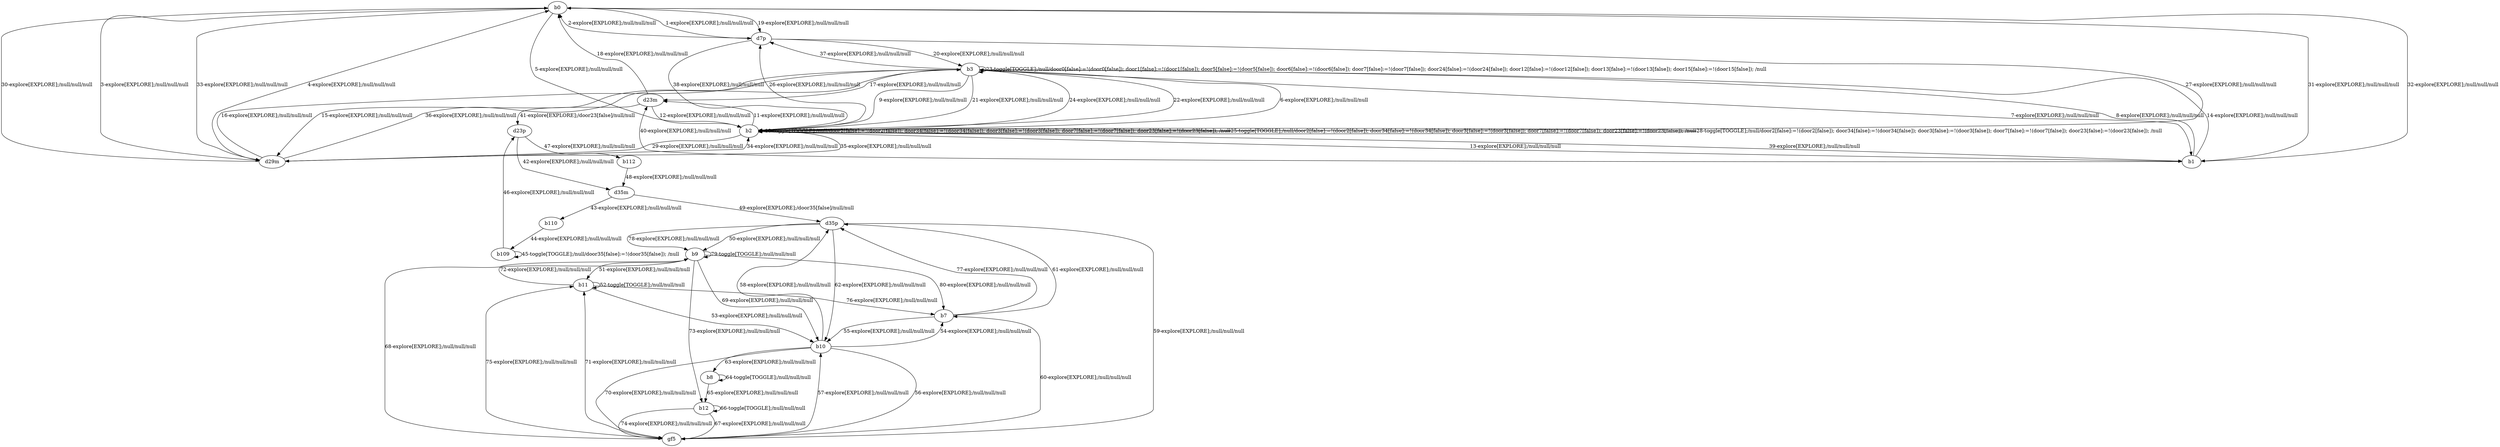 # Total number of goals covered by this test: 1
# b9 --> b7

digraph g {
"b0" -> "d7p" [label = "1-explore[EXPLORE];/null/null/null"];
"d7p" -> "b0" [label = "2-explore[EXPLORE];/null/null/null"];
"b0" -> "d29m" [label = "3-explore[EXPLORE];/null/null/null"];
"d29m" -> "b0" [label = "4-explore[EXPLORE];/null/null/null"];
"b0" -> "b2" [label = "5-explore[EXPLORE];/null/null/null"];
"b2" -> "b3" [label = "6-explore[EXPLORE];/null/null/null"];
"b3" -> "b1" [label = "7-explore[EXPLORE];/null/null/null"];
"b1" -> "b3" [label = "8-explore[EXPLORE];/null/null/null"];
"b3" -> "b2" [label = "9-explore[EXPLORE];/null/null/null"];
"b2" -> "b2" [label = "10-toggle[TOGGLE];/null/door2[false]:=!(door2[false]); door34[false]:=!(door34[false]); door3[false]:=!(door3[false]); door7[false]:=!(door7[false]); door23[false]:=!(door23[false]); /null"];
"b2" -> "d23m" [label = "11-explore[EXPLORE];/null/null/null"];
"d23m" -> "b2" [label = "12-explore[EXPLORE];/null/null/null"];
"b2" -> "b1" [label = "13-explore[EXPLORE];/null/null/null"];
"b1" -> "b3" [label = "14-explore[EXPLORE];/null/null/null"];
"b3" -> "d29m" [label = "15-explore[EXPLORE];/null/null/null"];
"d29m" -> "b3" [label = "16-explore[EXPLORE];/null/null/null"];
"b3" -> "d23m" [label = "17-explore[EXPLORE];/null/null/null"];
"d23m" -> "b0" [label = "18-explore[EXPLORE];/null/null/null"];
"b0" -> "d7p" [label = "19-explore[EXPLORE];/null/null/null"];
"d7p" -> "b3" [label = "20-explore[EXPLORE];/null/null/null"];
"b3" -> "b2" [label = "21-explore[EXPLORE];/null/null/null"];
"b2" -> "b3" [label = "22-explore[EXPLORE];/null/null/null"];
"b3" -> "b3" [label = "23-toggle[TOGGLE];/null/door0[false]:=!(door0[false]); door1[false]:=!(door1[false]); door5[false]:=!(door5[false]); door6[false]:=!(door6[false]); door7[false]:=!(door7[false]); door24[false]:=!(door24[false]); door12[false]:=!(door12[false]); door13[false]:=!(door13[false]); door15[false]:=!(door15[false]); /null"];
"b3" -> "b2" [label = "24-explore[EXPLORE];/null/null/null"];
"b2" -> "b2" [label = "25-toggle[TOGGLE];/null/door2[false]:=!(door2[false]); door34[false]:=!(door34[false]); door3[false]:=!(door3[false]); door7[false]:=!(door7[false]); door23[false]:=!(door23[false]); /null"];
"b2" -> "d7p" [label = "26-explore[EXPLORE];/null/null/null"];
"d7p" -> "b2" [label = "27-explore[EXPLORE];/null/null/null"];
"b2" -> "b2" [label = "28-toggle[TOGGLE];/null/door2[false]:=!(door2[false]); door34[false]:=!(door34[false]); door3[false]:=!(door3[false]); door7[false]:=!(door7[false]); door23[false]:=!(door23[false]); /null"];
"b2" -> "d29m" [label = "29-explore[EXPLORE];/null/null/null"];
"d29m" -> "b0" [label = "30-explore[EXPLORE];/null/null/null"];
"b0" -> "b1" [label = "31-explore[EXPLORE];/null/null/null"];
"b1" -> "b0" [label = "32-explore[EXPLORE];/null/null/null"];
"b0" -> "d29m" [label = "33-explore[EXPLORE];/null/null/null"];
"d29m" -> "b2" [label = "34-explore[EXPLORE];/null/null/null"];
"b2" -> "d29m" [label = "35-explore[EXPLORE];/null/null/null"];
"d29m" -> "b3" [label = "36-explore[EXPLORE];/null/null/null"];
"b3" -> "d7p" [label = "37-explore[EXPLORE];/null/null/null"];
"d7p" -> "b2" [label = "38-explore[EXPLORE];/null/null/null"];
"b2" -> "b1" [label = "39-explore[EXPLORE];/null/null/null"];
"b1" -> "d23m" [label = "40-explore[EXPLORE];/null/null/null"];
"d23m" -> "d23p" [label = "41-explore[EXPLORE];/door23[false]/null/null"];
"d23p" -> "d35m" [label = "42-explore[EXPLORE];/null/null/null"];
"d35m" -> "b110" [label = "43-explore[EXPLORE];/null/null/null"];
"b110" -> "b109" [label = "44-explore[EXPLORE];/null/null/null"];
"b109" -> "b109" [label = "45-toggle[TOGGLE];/null/door35[false]:=!(door35[false]); /null"];
"b109" -> "d23p" [label = "46-explore[EXPLORE];/null/null/null"];
"d23p" -> "b112" [label = "47-explore[EXPLORE];/null/null/null"];
"b112" -> "d35m" [label = "48-explore[EXPLORE];/null/null/null"];
"d35m" -> "d35p" [label = "49-explore[EXPLORE];/door35[false]/null/null"];
"d35p" -> "b9" [label = "50-explore[EXPLORE];/null/null/null"];
"b9" -> "b11" [label = "51-explore[EXPLORE];/null/null/null"];
"b11" -> "b11" [label = "52-toggle[TOGGLE];/null/null/null"];
"b11" -> "b10" [label = "53-explore[EXPLORE];/null/null/null"];
"b10" -> "b7" [label = "54-explore[EXPLORE];/null/null/null"];
"b7" -> "b10" [label = "55-explore[EXPLORE];/null/null/null"];
"b10" -> "gf5" [label = "56-explore[EXPLORE];/null/null/null"];
"gf5" -> "b10" [label = "57-explore[EXPLORE];/null/null/null"];
"b10" -> "d35p" [label = "58-explore[EXPLORE];/null/null/null"];
"d35p" -> "gf5" [label = "59-explore[EXPLORE];/null/null/null"];
"gf5" -> "b7" [label = "60-explore[EXPLORE];/null/null/null"];
"b7" -> "d35p" [label = "61-explore[EXPLORE];/null/null/null"];
"d35p" -> "b10" [label = "62-explore[EXPLORE];/null/null/null"];
"b10" -> "b8" [label = "63-explore[EXPLORE];/null/null/null"];
"b8" -> "b8" [label = "64-toggle[TOGGLE];/null/null/null"];
"b8" -> "b12" [label = "65-explore[EXPLORE];/null/null/null"];
"b12" -> "b12" [label = "66-toggle[TOGGLE];/null/null/null"];
"b12" -> "gf5" [label = "67-explore[EXPLORE];/null/null/null"];
"gf5" -> "b9" [label = "68-explore[EXPLORE];/null/null/null"];
"b9" -> "b10" [label = "69-explore[EXPLORE];/null/null/null"];
"b10" -> "gf5" [label = "70-explore[EXPLORE];/null/null/null"];
"gf5" -> "b11" [label = "71-explore[EXPLORE];/null/null/null"];
"b11" -> "b9" [label = "72-explore[EXPLORE];/null/null/null"];
"b9" -> "b12" [label = "73-explore[EXPLORE];/null/null/null"];
"b12" -> "gf5" [label = "74-explore[EXPLORE];/null/null/null"];
"gf5" -> "b11" [label = "75-explore[EXPLORE];/null/null/null"];
"b11" -> "b7" [label = "76-explore[EXPLORE];/null/null/null"];
"b7" -> "d35p" [label = "77-explore[EXPLORE];/null/null/null"];
"d35p" -> "b9" [label = "78-explore[EXPLORE];/null/null/null"];
"b9" -> "b9" [label = "79-toggle[TOGGLE];/null/null/null"];
"b9" -> "b7" [label = "80-explore[EXPLORE];/null/null/null"];
}